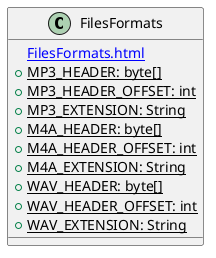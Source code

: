 @startuml

    class FilesFormats {
        [[FilesFormats.html]]
        {static} +MP3_HEADER: byte[]
        {static} +MP3_HEADER_OFFSET: int
        {static} +MP3_EXTENSION: String
        {static} +M4A_HEADER: byte[]
        {static} +M4A_HEADER_OFFSET: int
        {static} +M4A_EXTENSION: String
        {static} +WAV_HEADER: byte[]
        {static} +WAV_HEADER_OFFSET: int
        {static} +WAV_EXTENSION: String
    }

@enduml
